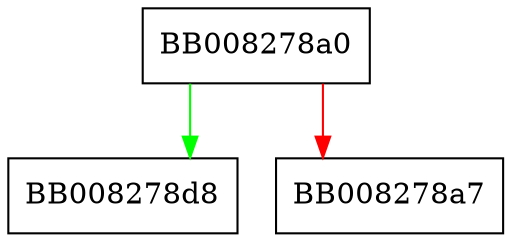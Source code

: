 digraph i2d_ocsp_nonce {
  node [shape="box"];
  graph [splines=ortho];
  BB008278a0 -> BB008278d8 [color="green"];
  BB008278a0 -> BB008278a7 [color="red"];
}